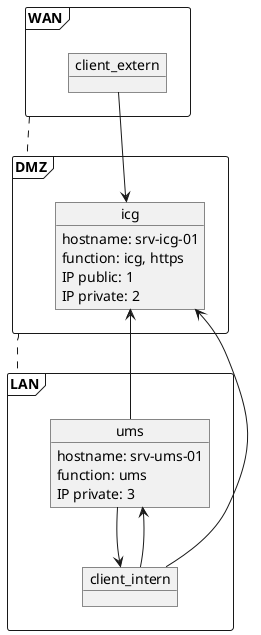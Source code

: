 @startuml name IGEL-Ansible

frame DMZ {

  object icg {
    hostname: srv-icg-01
    function: icg, https
    IP public: 1
    IP private: 2
  }

}

frame LAN {

  object ums {
    hostname: srv-ums-01
    function: ums
    IP private: 3
  }

  object client_intern {
  }

}

frame WAN {

object client_extern {
}

}


WAN .down. DMZ
DMZ .down. LAN

ums -up-> icg
ums -down-> client_intern
client_intern -up-> ums
client_intern -up-> icg
client_extern -down-> icg

@enduml